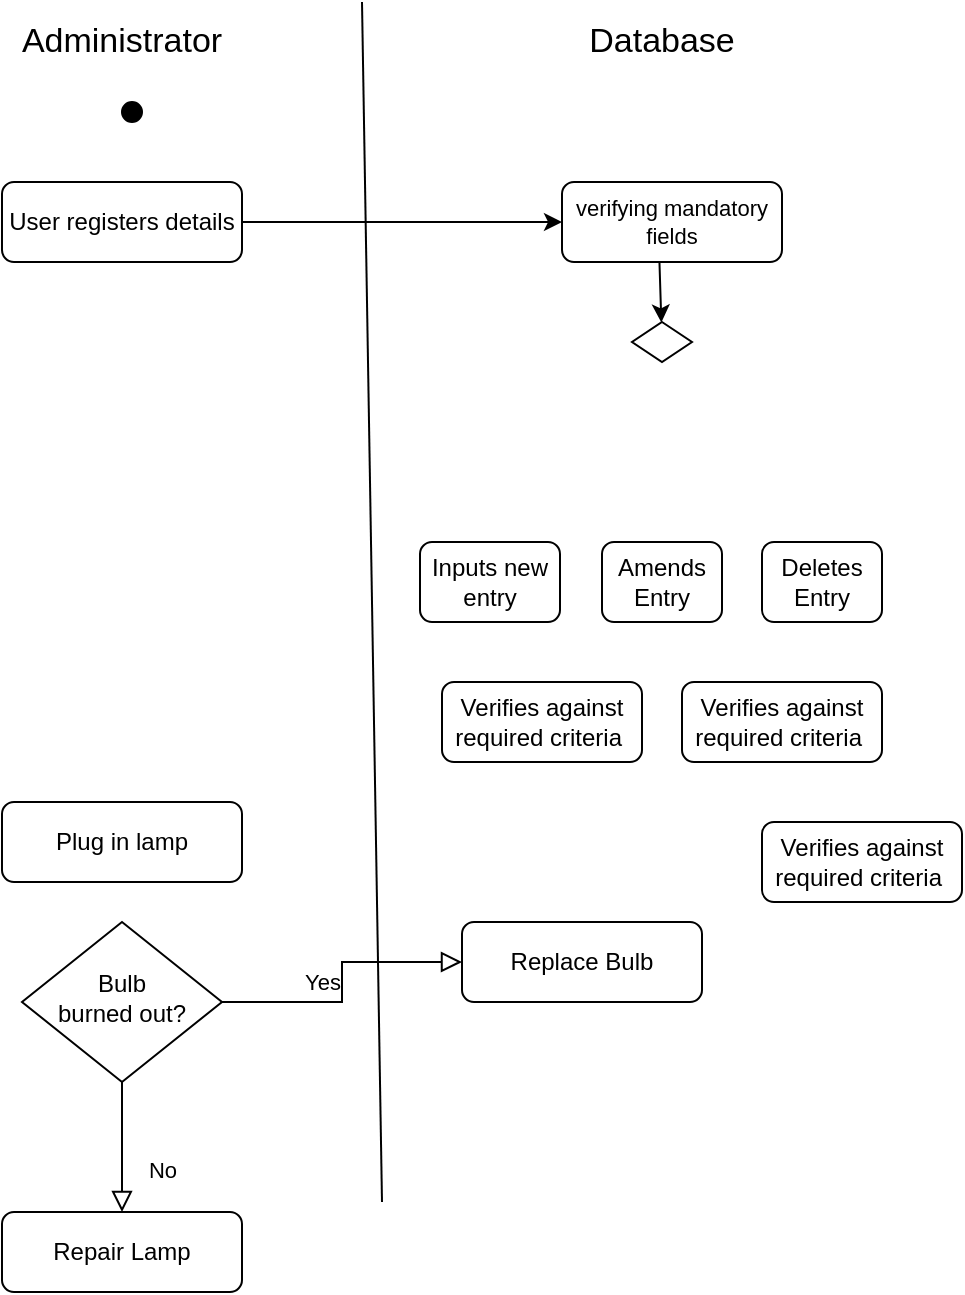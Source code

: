 <mxfile version="13.10.0" type="embed" pages="4">
    <diagram id="C5RBs43oDa-KdzZeNtuy" name="Page-1">
        <mxGraphModel dx="592" dy="1769" grid="1" gridSize="10" guides="1" tooltips="1" connect="1" arrows="1" fold="1" page="1" pageScale="1" pageWidth="827" pageHeight="1169" math="0" shadow="0">
            <root>
                <mxCell id="WIyWlLk6GJQsqaUBKTNV-0"/>
                <mxCell id="WIyWlLk6GJQsqaUBKTNV-1" parent="WIyWlLk6GJQsqaUBKTNV-0"/>
                <mxCell id="WIyWlLk6GJQsqaUBKTNV-3" value="Inputs new entry&lt;br&gt;" style="rounded=1;whiteSpace=wrap;html=1;fontSize=12;glass=0;strokeWidth=1;shadow=0;" parent="WIyWlLk6GJQsqaUBKTNV-1" vertex="1">
                    <mxGeometry x="379" y="230" width="70" height="40" as="geometry"/>
                </mxCell>
                <mxCell id="WIyWlLk6GJQsqaUBKTNV-7" value="Plug in lamp" style="rounded=1;whiteSpace=wrap;html=1;fontSize=12;glass=0;strokeWidth=1;shadow=0;" parent="WIyWlLk6GJQsqaUBKTNV-1" vertex="1">
                    <mxGeometry x="170" y="360" width="120" height="40" as="geometry"/>
                </mxCell>
                <mxCell id="WIyWlLk6GJQsqaUBKTNV-8" value="No" style="rounded=0;html=1;jettySize=auto;orthogonalLoop=1;fontSize=11;endArrow=block;endFill=0;endSize=8;strokeWidth=1;shadow=0;labelBackgroundColor=none;edgeStyle=orthogonalEdgeStyle;" parent="WIyWlLk6GJQsqaUBKTNV-1" source="WIyWlLk6GJQsqaUBKTNV-10" target="WIyWlLk6GJQsqaUBKTNV-11" edge="1">
                    <mxGeometry x="0.333" y="20" relative="1" as="geometry">
                        <mxPoint as="offset"/>
                    </mxGeometry>
                </mxCell>
                <mxCell id="WIyWlLk6GJQsqaUBKTNV-9" value="Yes" style="edgeStyle=orthogonalEdgeStyle;rounded=0;html=1;jettySize=auto;orthogonalLoop=1;fontSize=11;endArrow=block;endFill=0;endSize=8;strokeWidth=1;shadow=0;labelBackgroundColor=none;" parent="WIyWlLk6GJQsqaUBKTNV-1" source="WIyWlLk6GJQsqaUBKTNV-10" target="WIyWlLk6GJQsqaUBKTNV-12" edge="1">
                    <mxGeometry y="10" relative="1" as="geometry">
                        <mxPoint as="offset"/>
                    </mxGeometry>
                </mxCell>
                <mxCell id="WIyWlLk6GJQsqaUBKTNV-10" value="Bulb&lt;br&gt;burned out?" style="rhombus;whiteSpace=wrap;html=1;shadow=0;fontFamily=Helvetica;fontSize=12;align=center;strokeWidth=1;spacing=6;spacingTop=-4;" parent="WIyWlLk6GJQsqaUBKTNV-1" vertex="1">
                    <mxGeometry x="180" y="420" width="100" height="80" as="geometry"/>
                </mxCell>
                <mxCell id="WIyWlLk6GJQsqaUBKTNV-11" value="Repair Lamp" style="rounded=1;whiteSpace=wrap;html=1;fontSize=12;glass=0;strokeWidth=1;shadow=0;" parent="WIyWlLk6GJQsqaUBKTNV-1" vertex="1">
                    <mxGeometry x="170" y="565" width="120" height="40" as="geometry"/>
                </mxCell>
                <mxCell id="WIyWlLk6GJQsqaUBKTNV-12" value="Replace Bulb" style="rounded=1;whiteSpace=wrap;html=1;fontSize=12;glass=0;strokeWidth=1;shadow=0;" parent="WIyWlLk6GJQsqaUBKTNV-1" vertex="1">
                    <mxGeometry x="400" y="420" width="120" height="40" as="geometry"/>
                </mxCell>
                <mxCell id="JDcqy5tTRPsX78CX3u6c-0" value="" style="ellipse;whiteSpace=wrap;html=1;aspect=fixed;fillColor=#000000;" parent="WIyWlLk6GJQsqaUBKTNV-1" vertex="1">
                    <mxGeometry x="230" y="10" width="10" height="10" as="geometry"/>
                </mxCell>
                <mxCell id="JDcqy5tTRPsX78CX3u6c-1" value="Administrator" style="text;html=1;strokeColor=none;fillColor=none;align=center;verticalAlign=middle;whiteSpace=wrap;rounded=0;fontSize=17;" parent="WIyWlLk6GJQsqaUBKTNV-1" vertex="1">
                    <mxGeometry x="210" y="-30" width="40" height="20" as="geometry"/>
                </mxCell>
                <mxCell id="JDcqy5tTRPsX78CX3u6c-2" value="Database" style="text;html=1;strokeColor=none;fillColor=none;align=center;verticalAlign=middle;whiteSpace=wrap;rounded=0;fontSize=17;" parent="WIyWlLk6GJQsqaUBKTNV-1" vertex="1">
                    <mxGeometry x="480" y="-30" width="40" height="20" as="geometry"/>
                </mxCell>
                <mxCell id="JDcqy5tTRPsX78CX3u6c-4" value="Verifies against required criteria&amp;nbsp;" style="rounded=1;whiteSpace=wrap;html=1;fontSize=12;glass=0;strokeWidth=1;shadow=0;" parent="WIyWlLk6GJQsqaUBKTNV-1" vertex="1">
                    <mxGeometry x="550" y="370" width="100" height="40" as="geometry"/>
                </mxCell>
                <mxCell id="JDcqy5tTRPsX78CX3u6c-12" value="User registers details" style="rounded=1;whiteSpace=wrap;html=1;fontSize=12;glass=0;strokeWidth=1;shadow=0;" parent="WIyWlLk6GJQsqaUBKTNV-1" vertex="1">
                    <mxGeometry x="170" y="50" width="120" height="40" as="geometry"/>
                </mxCell>
                <mxCell id="JDcqy5tTRPsX78CX3u6c-14" value="" style="endArrow=none;html=1;fontSize=11;" parent="WIyWlLk6GJQsqaUBKTNV-1" edge="1">
                    <mxGeometry width="50" height="50" relative="1" as="geometry">
                        <mxPoint x="350" y="-40" as="sourcePoint"/>
                        <mxPoint x="360" y="560" as="targetPoint"/>
                    </mxGeometry>
                </mxCell>
                <mxCell id="JDcqy5tTRPsX78CX3u6c-19" value="Deletes Entry" style="rounded=1;whiteSpace=wrap;html=1;fontSize=12;glass=0;strokeWidth=1;shadow=0;" parent="WIyWlLk6GJQsqaUBKTNV-1" vertex="1">
                    <mxGeometry x="550" y="230" width="60" height="40" as="geometry"/>
                </mxCell>
                <mxCell id="JDcqy5tTRPsX78CX3u6c-24" value="" style="endArrow=classic;html=1;fontSize=11;exitX=1;exitY=0.5;exitDx=0;exitDy=0;" parent="WIyWlLk6GJQsqaUBKTNV-1" source="JDcqy5tTRPsX78CX3u6c-12" edge="1">
                    <mxGeometry width="50" height="50" relative="1" as="geometry">
                        <mxPoint x="240" y="100" as="sourcePoint"/>
                        <mxPoint x="450" y="70" as="targetPoint"/>
                    </mxGeometry>
                </mxCell>
                <mxCell id="JDcqy5tTRPsX78CX3u6c-25" value="Amends Entry" style="rounded=1;whiteSpace=wrap;html=1;fontSize=12;glass=0;strokeWidth=1;shadow=0;" parent="WIyWlLk6GJQsqaUBKTNV-1" vertex="1">
                    <mxGeometry x="470" y="230" width="60" height="40" as="geometry"/>
                </mxCell>
                <mxCell id="JDcqy5tTRPsX78CX3u6c-26" value="Verifies against required criteria&amp;nbsp;" style="rounded=1;whiteSpace=wrap;html=1;fontSize=12;glass=0;strokeWidth=1;shadow=0;" parent="WIyWlLk6GJQsqaUBKTNV-1" vertex="1">
                    <mxGeometry x="390" y="300" width="100" height="40" as="geometry"/>
                </mxCell>
                <mxCell id="JDcqy5tTRPsX78CX3u6c-27" value="Verifies against required criteria&amp;nbsp;" style="rounded=1;whiteSpace=wrap;html=1;fontSize=12;glass=0;strokeWidth=1;shadow=0;" parent="WIyWlLk6GJQsqaUBKTNV-1" vertex="1">
                    <mxGeometry x="510" y="300" width="100" height="40" as="geometry"/>
                </mxCell>
                <mxCell id="JDcqy5tTRPsX78CX3u6c-35" value="" style="endArrow=classic;html=1;fontSize=11;exitX=0.443;exitY=1.004;exitDx=0;exitDy=0;exitPerimeter=0;" parent="WIyWlLk6GJQsqaUBKTNV-1" source="JDcqy5tTRPsX78CX3u6c-38" target="JDcqy5tTRPsX78CX3u6c-42" edge="1">
                    <mxGeometry width="50" height="50" relative="1" as="geometry">
                        <mxPoint x="500" y="150" as="sourcePoint"/>
                        <mxPoint x="500" y="150" as="targetPoint"/>
                    </mxGeometry>
                </mxCell>
                <mxCell id="JDcqy5tTRPsX78CX3u6c-38" value="&lt;font color=&quot;#000000&quot;&gt;verifying mandatory fields&lt;/font&gt;" style="rounded=1;whiteSpace=wrap;html=1;fontSize=11;fontColor=#FFFFFF;gradientColor=#ffffff;fillColor=#FFFFFF;" parent="WIyWlLk6GJQsqaUBKTNV-1" vertex="1">
                    <mxGeometry x="450" y="50" width="110" height="40" as="geometry"/>
                </mxCell>
                <mxCell id="JDcqy5tTRPsX78CX3u6c-42" value="" style="rhombus;whiteSpace=wrap;html=1;" parent="WIyWlLk6GJQsqaUBKTNV-1" vertex="1">
                    <mxGeometry x="485" y="120" width="30" height="20" as="geometry"/>
                </mxCell>
            </root>
        </mxGraphModel>
    </diagram>
    <diagram id="2QYLpACKdUXMrDE0_cD8" name="Page-2">
        <mxGraphModel dx="592" dy="600" grid="1" gridSize="10" guides="1" tooltips="1" connect="1" arrows="1" fold="1" page="1" pageScale="1" pageWidth="827" pageHeight="1169" math="0" shadow="0">
            <root>
                <mxCell id="qqgfnfUDWsh_pfd9i19x-0"/>
                <mxCell id="qqgfnfUDWsh_pfd9i19x-1" parent="qqgfnfUDWsh_pfd9i19x-0"/>
                <mxCell id="qqgfnfUDWsh_pfd9i19x-2" value="Imm&lt;font color=&quot;#000000&quot;&gt;Implementation Constraints Plan&lt;/font&gt;" style="shape=table;childLayout=tableLayout;rowLines=0;columnLines=0;startSize=40;html=1;whiteSpace=wrap;collapsible=0;recursiveResize=0;expand=0;pointerEvents=0;fontStyle=1;align=center;fillColor=#FFFFFF;gradientColor=#ffffff;fontSize=11;fontColor=#FFFFFF;" parent="qqgfnfUDWsh_pfd9i19x-1" vertex="1">
                    <mxGeometry x="90" y="120" width="600" height="480" as="geometry"/>
                </mxCell>
                <mxCell id="qqgfnfUDWsh_pfd9i19x-3" value="" style="swimlane;horizontal=0;points=[[0,0.5],[1,0.5]];portConstraint=eastwest;startSize=40;html=1;whiteSpace=wrap;collapsible=0;recursiveResize=0;expand=0;pointerEvents=0;fontStyle=1" parent="qqgfnfUDWsh_pfd9i19x-2" vertex="1">
                    <mxGeometry y="40" width="600" height="147" as="geometry"/>
                </mxCell>
                <mxCell id="qqgfnfUDWsh_pfd9i19x-4" value="&lt;font style=&quot;font-size: 12px&quot;&gt;Constraint Category&lt;/font&gt;" style="swimlane;connectable=0;startSize=40;html=1;whiteSpace=wrap;collapsible=0;recursiveResize=0;expand=0;pointerEvents=0;fontSize=14;" parent="qqgfnfUDWsh_pfd9i19x-3" vertex="1">
                    <mxGeometry x="40" width="187" height="147" as="geometry"/>
                </mxCell>
                <mxCell id="qqgfnfUDWsh_pfd9i19x-15" value="Hardware and Software Platforms" style="text;html=1;align=center;verticalAlign=middle;resizable=0;points=[];autosize=1;fontSize=11;" parent="qqgfnfUDWsh_pfd9i19x-4" vertex="1">
                    <mxGeometry y="80" width="180" height="20" as="geometry"/>
                </mxCell>
                <mxCell id="qqgfnfUDWsh_pfd9i19x-5" value="Implementation Constraint" style="swimlane;connectable=0;startSize=40;html=1;whiteSpace=wrap;collapsible=0;recursiveResize=0;expand=0;pointerEvents=0;" parent="qqgfnfUDWsh_pfd9i19x-3" vertex="1">
                    <mxGeometry x="227" width="186" height="147" as="geometry"/>
                </mxCell>
                <mxCell id="qqgfnfUDWsh_pfd9i19x-6" value="Solution" style="swimlane;connectable=0;startSize=40;html=1;whiteSpace=wrap;collapsible=0;recursiveResize=0;expand=0;pointerEvents=0;" parent="qqgfnfUDWsh_pfd9i19x-3" vertex="1">
                    <mxGeometry x="413" width="187" height="147" as="geometry"/>
                </mxCell>
                <mxCell id="qqgfnfUDWsh_pfd9i19x-7" value="" style="swimlane;horizontal=0;points=[[0,0.5],[1,0.5]];portConstraint=eastwest;startSize=40;html=1;whiteSpace=wrap;collapsible=0;recursiveResize=0;expand=0;pointerEvents=0;" parent="qqgfnfUDWsh_pfd9i19x-2" vertex="1">
                    <mxGeometry y="187" width="600" height="146" as="geometry"/>
                </mxCell>
                <mxCell id="qqgfnfUDWsh_pfd9i19x-8" value="" style="swimlane;connectable=0;startSize=0;html=1;whiteSpace=wrap;collapsible=0;recursiveResize=0;expand=0;pointerEvents=0;" parent="qqgfnfUDWsh_pfd9i19x-7" vertex="1">
                    <mxGeometry x="40" width="187" height="146" as="geometry"/>
                </mxCell>
                <mxCell id="qqgfnfUDWsh_pfd9i19x-9" value="" style="swimlane;connectable=0;startSize=0;html=1;whiteSpace=wrap;collapsible=0;recursiveResize=0;expand=0;pointerEvents=0;" parent="qqgfnfUDWsh_pfd9i19x-7" vertex="1">
                    <mxGeometry x="227" width="186" height="146" as="geometry"/>
                </mxCell>
                <mxCell id="qqgfnfUDWsh_pfd9i19x-10" value="" style="swimlane;connectable=0;startSize=0;html=1;whiteSpace=wrap;collapsible=0;recursiveResize=0;expand=0;pointerEvents=0;" parent="qqgfnfUDWsh_pfd9i19x-7" vertex="1">
                    <mxGeometry x="413" width="187" height="146" as="geometry"/>
                </mxCell>
                <mxCell id="qqgfnfUDWsh_pfd9i19x-11" value="" style="swimlane;horizontal=0;points=[[0,0.5],[1,0.5]];portConstraint=eastwest;startSize=40;html=1;whiteSpace=wrap;collapsible=0;recursiveResize=0;expand=0;pointerEvents=0;" parent="qqgfnfUDWsh_pfd9i19x-2" vertex="1">
                    <mxGeometry y="333" width="600" height="147" as="geometry"/>
                </mxCell>
                <mxCell id="qqgfnfUDWsh_pfd9i19x-12" value="" style="swimlane;connectable=0;startSize=0;html=1;whiteSpace=wrap;collapsible=0;recursiveResize=0;expand=0;pointerEvents=0;" parent="qqgfnfUDWsh_pfd9i19x-11" vertex="1">
                    <mxGeometry x="40" width="187" height="147" as="geometry"/>
                </mxCell>
                <mxCell id="qqgfnfUDWsh_pfd9i19x-13" value="" style="swimlane;connectable=0;startSize=0;html=1;whiteSpace=wrap;collapsible=0;recursiveResize=0;expand=0;pointerEvents=0;" parent="qqgfnfUDWsh_pfd9i19x-11" vertex="1">
                    <mxGeometry x="227" width="186" height="147" as="geometry"/>
                </mxCell>
                <mxCell id="qqgfnfUDWsh_pfd9i19x-14" value="" style="swimlane;connectable=0;startSize=0;html=1;whiteSpace=wrap;collapsible=0;recursiveResize=0;expand=0;pointerEvents=0;" parent="qqgfnfUDWsh_pfd9i19x-11" vertex="1">
                    <mxGeometry x="413" width="187" height="147" as="geometry"/>
                </mxCell>
                <mxCell id="qqgfnfUDWsh_pfd9i19x-16" value="Text" style="text;html=1;align=center;verticalAlign=middle;resizable=0;points=[];autosize=1;fontSize=14;fontColor=#000000;" parent="qqgfnfUDWsh_pfd9i19x-1" vertex="1">
                    <mxGeometry x="360" y="210" width="40" height="20" as="geometry"/>
                </mxCell>
            </root>
        </mxGraphModel>
    </diagram>
    <diagram id="D1BVGPi_UiD6fO1uFJRp" name="Page-3">
        <mxGraphModel dx="592" dy="600" grid="1" gridSize="10" guides="1" tooltips="1" connect="1" arrows="1" fold="1" page="1" pageScale="1" pageWidth="827" pageHeight="1169" math="0" shadow="0">
            <root>
                <mxCell id="mXFCMK3577yhVZdCGQx_-0"/>
                <mxCell id="mXFCMK3577yhVZdCGQx_-1" parent="mXFCMK3577yhVZdCGQx_-0"/>
                <mxCell id="mXFCMK3577yhVZdCGQx_-3" value="HomePage" style="rounded=1;whiteSpace=wrap;html=1;fillColor=#FFFFFF;gradientColor=#ffffff;fontSize=14;fontColor=#000000;" parent="mXFCMK3577yhVZdCGQx_-1" vertex="1">
                    <mxGeometry x="50" y="80" width="120" height="60" as="geometry"/>
                </mxCell>
                <mxCell id="mXFCMK3577yhVZdCGQx_-6" value="" style="edgeStyle=orthogonalEdgeStyle;rounded=0;orthogonalLoop=1;jettySize=auto;html=1;fontSize=14;fontColor=#000000;" parent="mXFCMK3577yhVZdCGQx_-1" source="mXFCMK3577yhVZdCGQx_-4" target="mXFCMK3577yhVZdCGQx_-5" edge="1">
                    <mxGeometry relative="1" as="geometry">
                        <Array as="points">
                            <mxPoint x="110" y="160"/>
                            <mxPoint x="310" y="160"/>
                        </Array>
                    </mxGeometry>
                </mxCell>
                <mxCell id="mXFCMK3577yhVZdCGQx_-4" value="Register Animal" style="rounded=1;whiteSpace=wrap;html=1;fillColor=#FFFFFF;gradientColor=#ffffff;fontSize=14;fontColor=#000000;" parent="mXFCMK3577yhVZdCGQx_-1" vertex="1">
                    <mxGeometry x="50" y="180" width="120" height="60" as="geometry"/>
                </mxCell>
                <mxCell id="mXFCMK3577yhVZdCGQx_-9" value="" style="edgeStyle=orthogonalEdgeStyle;rounded=0;orthogonalLoop=1;jettySize=auto;html=1;fontSize=14;fontColor=#000000;" parent="mXFCMK3577yhVZdCGQx_-1" source="mXFCMK3577yhVZdCGQx_-5" target="mXFCMK3577yhVZdCGQx_-8" edge="1">
                    <mxGeometry relative="1" as="geometry">
                        <Array as="points">
                            <mxPoint x="310" y="160"/>
                            <mxPoint x="510" y="160"/>
                        </Array>
                    </mxGeometry>
                </mxCell>
                <mxCell id="mXFCMK3577yhVZdCGQx_-5" value="Practices" style="rounded=1;whiteSpace=wrap;html=1;fillColor=#FFFFFF;gradientColor=#ffffff;fontSize=14;fontColor=#000000;" parent="mXFCMK3577yhVZdCGQx_-1" vertex="1">
                    <mxGeometry x="250" y="180" width="120" height="60" as="geometry"/>
                </mxCell>
                <mxCell id="mXFCMK3577yhVZdCGQx_-8" value="Animals" style="rounded=1;whiteSpace=wrap;html=1;fillColor=#FFFFFF;gradientColor=#ffffff;fontSize=14;fontColor=#000000;" parent="mXFCMK3577yhVZdCGQx_-1" vertex="1">
                    <mxGeometry x="450" y="180" width="120" height="60" as="geometry"/>
                </mxCell>
            </root>
        </mxGraphModel>
    </diagram>
    <diagram id="pZ7JOHBQG-Z5FHkLrlox" name="Page-4">
        <mxGraphModel dx="592" dy="600" grid="1" gridSize="10" guides="1" tooltips="1" connect="1" arrows="1" fold="1" page="1" pageScale="1" pageWidth="827" pageHeight="1169" math="0" shadow="0">
            <root>
                <mxCell id="AFDIAnYJdEOhmU6g30Nl-0"/>
                <mxCell id="AFDIAnYJdEOhmU6g30Nl-1" parent="AFDIAnYJdEOhmU6g30Nl-0"/>
            </root>
        </mxGraphModel>
    </diagram>
</mxfile>